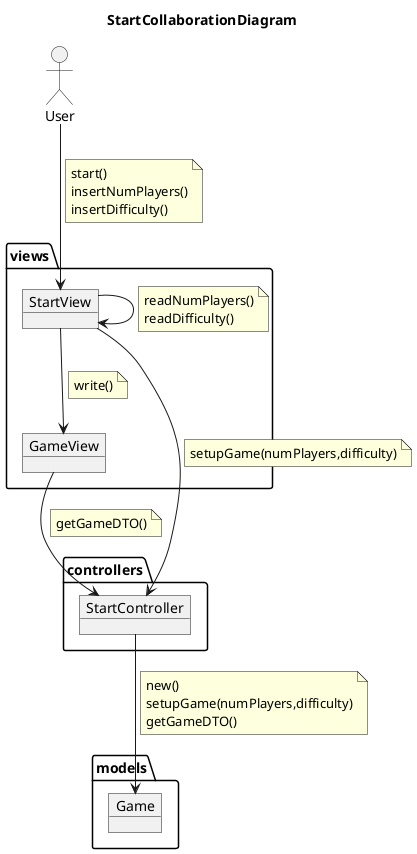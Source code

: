 
@startuml StartCollaborationDiagram
title StartCollaborationDiagram
allow_mixing

actor User

package controllers  {

    object  StartController{

    }
}


package models  {

    object Game{

    }


}


package views {

    object StartView{

    }

    object GameView{

    }

}

User --> StartView
note on link
    start()
    insertNumPlayers()
    insertDifficulty()
end note
StartView --> StartView
note on link
    readNumPlayers()
    readDifficulty()
end note


StartView --> StartController
note on link
    setupGame(numPlayers,difficulty)
end note
StartController --> Game
note on link
    new()
    setupGame(numPlayers,difficulty)
    getGameDTO()
end note
StartView --> GameView
note on link
    write()
end note
GameView --> StartController
note on link
    getGameDTO()
end note

@enduml
